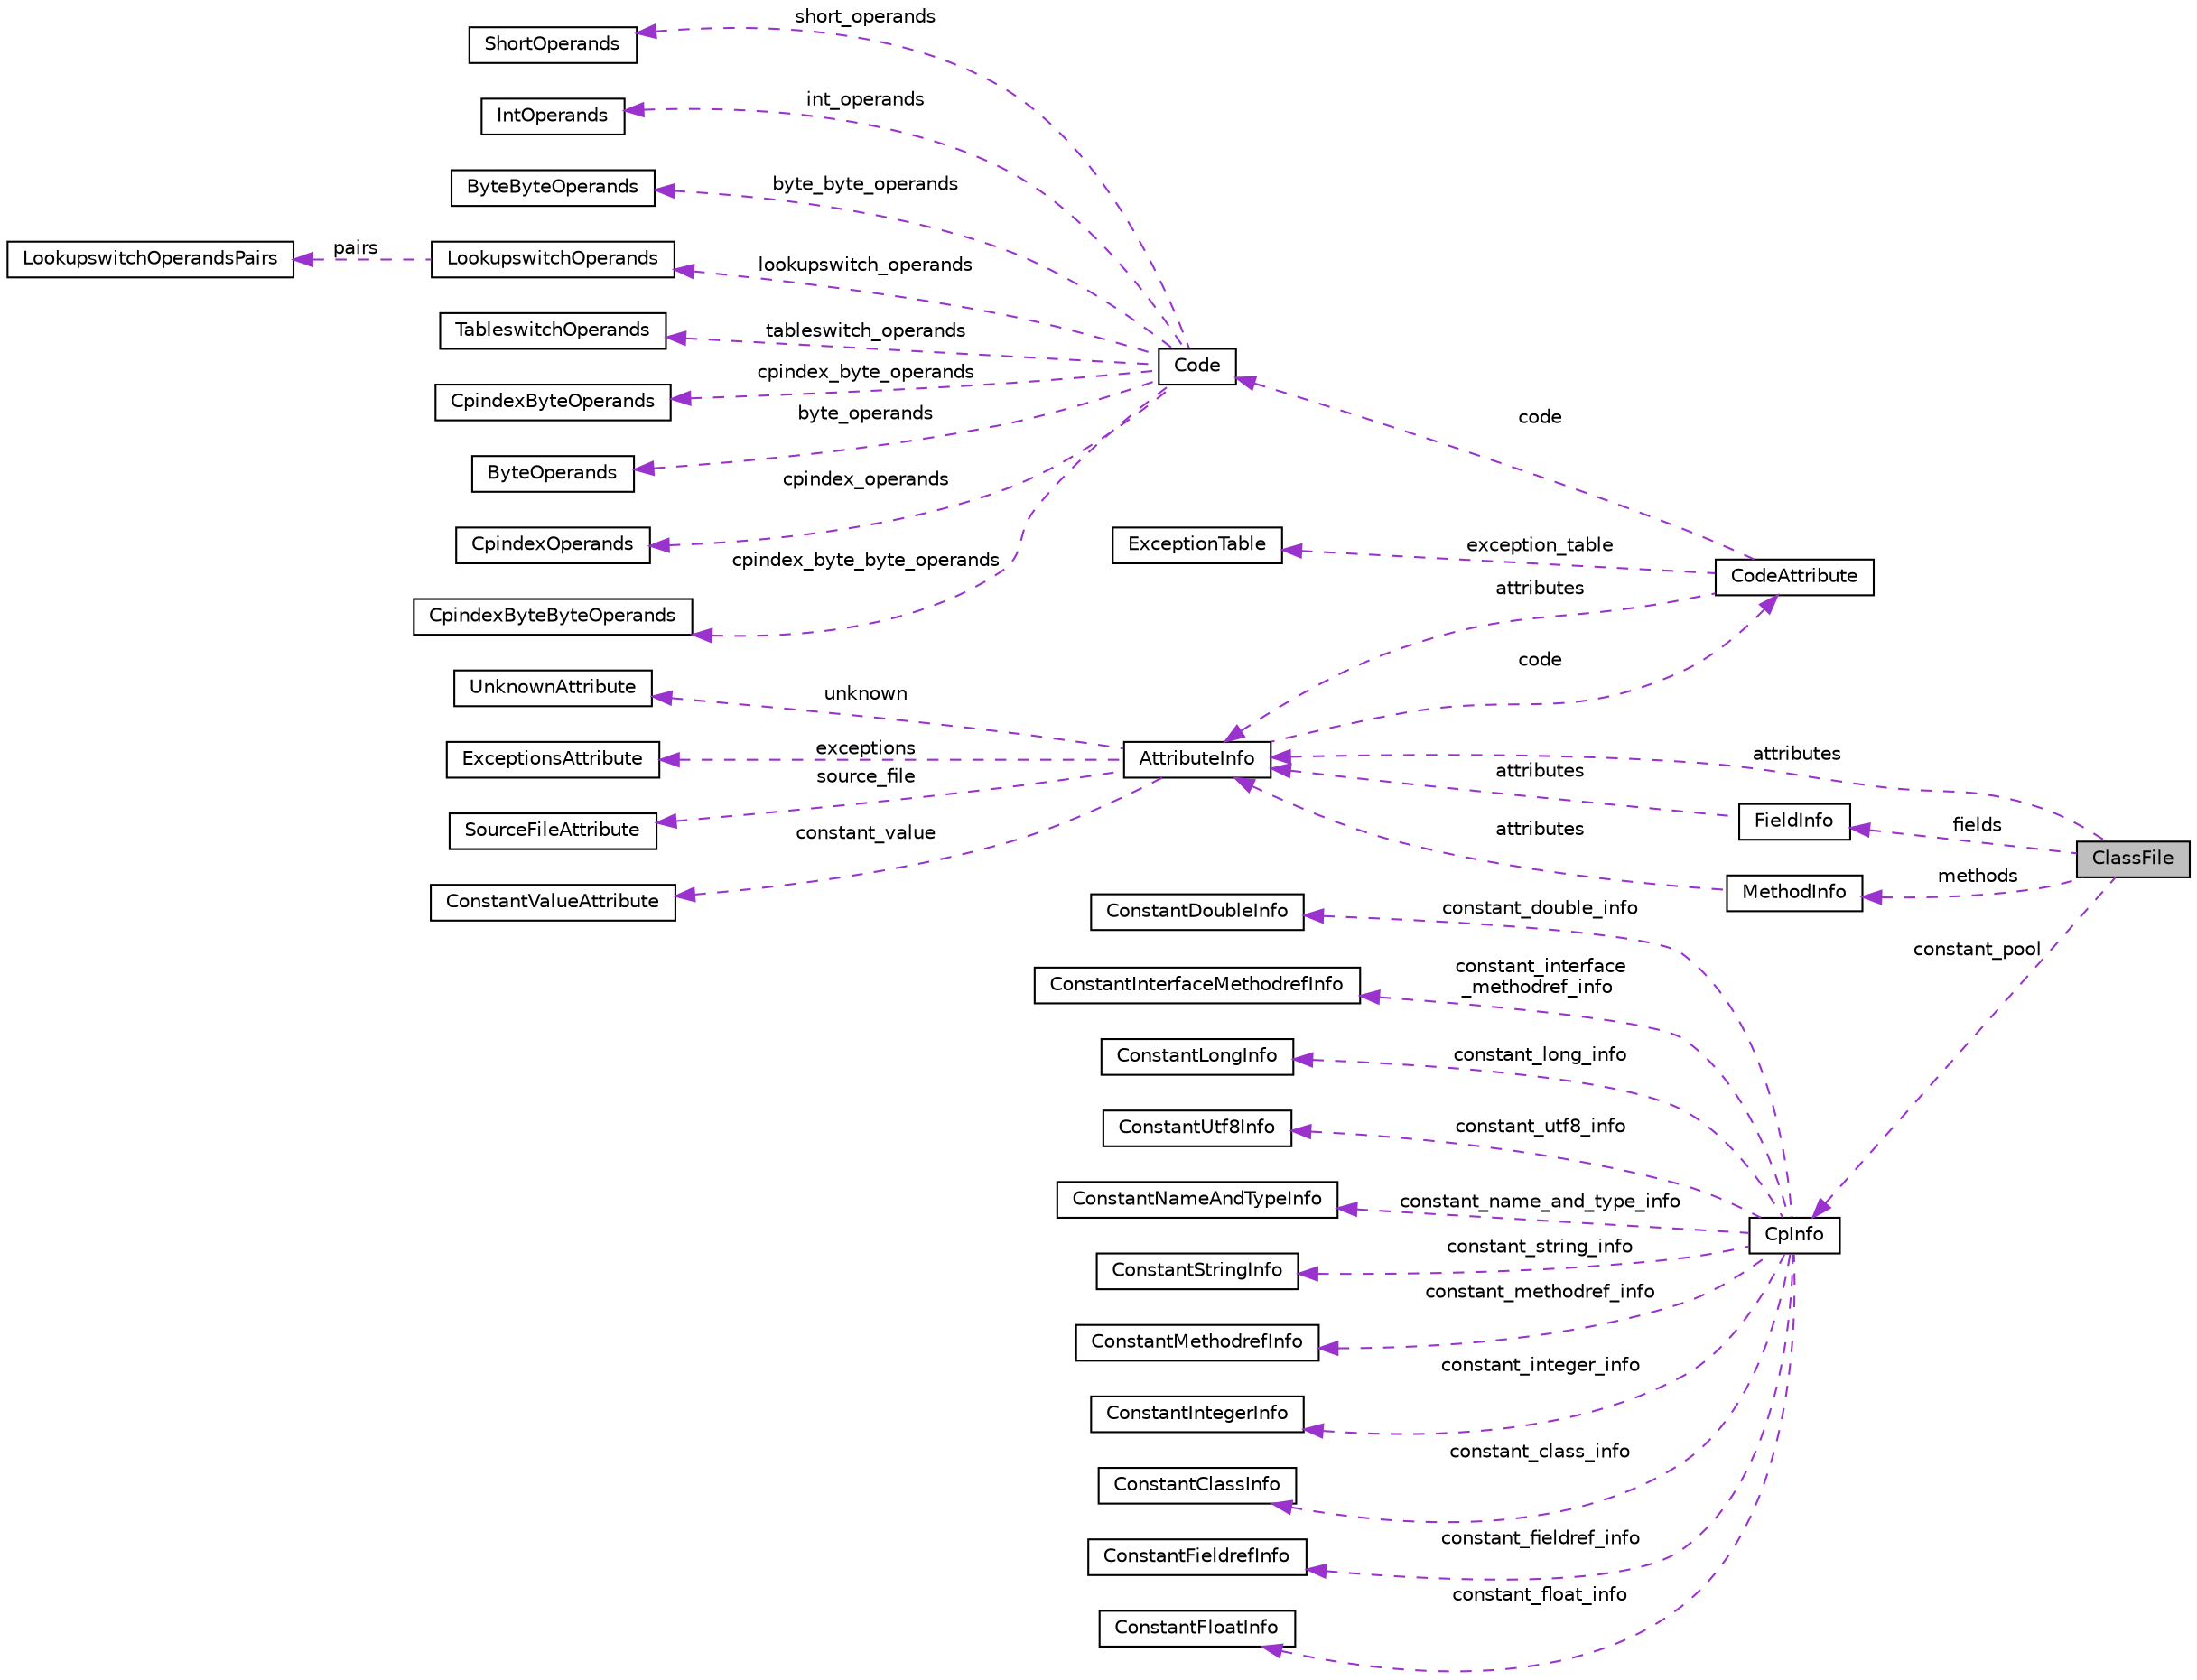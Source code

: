 digraph "ClassFile"
{
 // LATEX_PDF_SIZE
  edge [fontname="Helvetica",fontsize="10",labelfontname="Helvetica",labelfontsize="10"];
  node [fontname="Helvetica",fontsize="10",shape=record];
  rankdir="LR";
  Node1 [label="ClassFile",height=0.2,width=0.4,color="black", fillcolor="grey75", style="filled", fontcolor="black",tooltip=" "];
  Node2 -> Node1 [dir="back",color="darkorchid3",fontsize="10",style="dashed",label=" attributes" ,fontname="Helvetica"];
  Node2 [label="AttributeInfo",height=0.2,width=0.4,color="black", fillcolor="white", style="filled",URL="$structAttributeInfo.html",tooltip=" "];
  Node3 -> Node2 [dir="back",color="darkorchid3",fontsize="10",style="dashed",label=" unknown" ,fontname="Helvetica"];
  Node3 [label="UnknownAttribute",height=0.2,width=0.4,color="black", fillcolor="white", style="filled",URL="$structUnknownAttribute.html",tooltip=" "];
  Node4 -> Node2 [dir="back",color="darkorchid3",fontsize="10",style="dashed",label=" exceptions" ,fontname="Helvetica"];
  Node4 [label="ExceptionsAttribute",height=0.2,width=0.4,color="black", fillcolor="white", style="filled",URL="$structExceptionsAttribute.html",tooltip=" "];
  Node5 -> Node2 [dir="back",color="darkorchid3",fontsize="10",style="dashed",label=" source_file" ,fontname="Helvetica"];
  Node5 [label="SourceFileAttribute",height=0.2,width=0.4,color="black", fillcolor="white", style="filled",URL="$structSourceFileAttribute.html",tooltip=" "];
  Node6 -> Node2 [dir="back",color="darkorchid3",fontsize="10",style="dashed",label=" code" ,fontname="Helvetica"];
  Node6 [label="CodeAttribute",height=0.2,width=0.4,color="black", fillcolor="white", style="filled",URL="$structCodeAttribute.html",tooltip=" "];
  Node2 -> Node6 [dir="back",color="darkorchid3",fontsize="10",style="dashed",label=" attributes" ,fontname="Helvetica"];
  Node7 -> Node6 [dir="back",color="darkorchid3",fontsize="10",style="dashed",label=" code" ,fontname="Helvetica"];
  Node7 [label="Code",height=0.2,width=0.4,color="black", fillcolor="white", style="filled",URL="$structCode.html",tooltip=" "];
  Node8 -> Node7 [dir="back",color="darkorchid3",fontsize="10",style="dashed",label=" short_operands" ,fontname="Helvetica"];
  Node8 [label="ShortOperands",height=0.2,width=0.4,color="black", fillcolor="white", style="filled",URL="$structShortOperands.html",tooltip=" "];
  Node9 -> Node7 [dir="back",color="darkorchid3",fontsize="10",style="dashed",label=" int_operands" ,fontname="Helvetica"];
  Node9 [label="IntOperands",height=0.2,width=0.4,color="black", fillcolor="white", style="filled",URL="$structIntOperands.html",tooltip=" "];
  Node10 -> Node7 [dir="back",color="darkorchid3",fontsize="10",style="dashed",label=" byte_byte_operands" ,fontname="Helvetica"];
  Node10 [label="ByteByteOperands",height=0.2,width=0.4,color="black", fillcolor="white", style="filled",URL="$structByteByteOperands.html",tooltip=" "];
  Node11 -> Node7 [dir="back",color="darkorchid3",fontsize="10",style="dashed",label=" lookupswitch_operands" ,fontname="Helvetica"];
  Node11 [label="LookupswitchOperands",height=0.2,width=0.4,color="black", fillcolor="white", style="filled",URL="$structLookupswitchOperands.html",tooltip=" "];
  Node12 -> Node11 [dir="back",color="darkorchid3",fontsize="10",style="dashed",label=" pairs" ,fontname="Helvetica"];
  Node12 [label="LookupswitchOperandsPairs",height=0.2,width=0.4,color="black", fillcolor="white", style="filled",URL="$structLookupswitchOperandsPairs.html",tooltip=" "];
  Node13 -> Node7 [dir="back",color="darkorchid3",fontsize="10",style="dashed",label=" tableswitch_operands" ,fontname="Helvetica"];
  Node13 [label="TableswitchOperands",height=0.2,width=0.4,color="black", fillcolor="white", style="filled",URL="$structTableswitchOperands.html",tooltip=" "];
  Node14 -> Node7 [dir="back",color="darkorchid3",fontsize="10",style="dashed",label=" cpindex_byte_operands" ,fontname="Helvetica"];
  Node14 [label="CpindexByteOperands",height=0.2,width=0.4,color="black", fillcolor="white", style="filled",URL="$structCpindexByteOperands.html",tooltip=" "];
  Node15 -> Node7 [dir="back",color="darkorchid3",fontsize="10",style="dashed",label=" byte_operands" ,fontname="Helvetica"];
  Node15 [label="ByteOperands",height=0.2,width=0.4,color="black", fillcolor="white", style="filled",URL="$structByteOperands.html",tooltip=" "];
  Node16 -> Node7 [dir="back",color="darkorchid3",fontsize="10",style="dashed",label=" cpindex_operands" ,fontname="Helvetica"];
  Node16 [label="CpindexOperands",height=0.2,width=0.4,color="black", fillcolor="white", style="filled",URL="$structCpindexOperands.html",tooltip=" "];
  Node17 -> Node7 [dir="back",color="darkorchid3",fontsize="10",style="dashed",label=" cpindex_byte_byte_operands" ,fontname="Helvetica"];
  Node17 [label="CpindexByteByteOperands",height=0.2,width=0.4,color="black", fillcolor="white", style="filled",URL="$structCpindexByteByteOperands.html",tooltip=" "];
  Node18 -> Node6 [dir="back",color="darkorchid3",fontsize="10",style="dashed",label=" exception_table" ,fontname="Helvetica"];
  Node18 [label="ExceptionTable",height=0.2,width=0.4,color="black", fillcolor="white", style="filled",URL="$structExceptionTable.html",tooltip=" "];
  Node19 -> Node2 [dir="back",color="darkorchid3",fontsize="10",style="dashed",label=" constant_value" ,fontname="Helvetica"];
  Node19 [label="ConstantValueAttribute",height=0.2,width=0.4,color="black", fillcolor="white", style="filled",URL="$structConstantValueAttribute.html",tooltip="É atributo."];
  Node20 -> Node1 [dir="back",color="darkorchid3",fontsize="10",style="dashed",label=" constant_pool" ,fontname="Helvetica"];
  Node20 [label="CpInfo",height=0.2,width=0.4,color="black", fillcolor="white", style="filled",URL="$structCpInfo.html",tooltip=" "];
  Node21 -> Node20 [dir="back",color="darkorchid3",fontsize="10",style="dashed",label=" constant_double_info" ,fontname="Helvetica"];
  Node21 [label="ConstantDoubleInfo",height=0.2,width=0.4,color="black", fillcolor="white", style="filled",URL="$structConstantDoubleInfo.html",tooltip=" "];
  Node22 -> Node20 [dir="back",color="darkorchid3",fontsize="10",style="dashed",label=" constant_interface\l_methodref_info" ,fontname="Helvetica"];
  Node22 [label="ConstantInterfaceMethodrefInfo",height=0.2,width=0.4,color="black", fillcolor="white", style="filled",URL="$structConstantInterfaceMethodrefInfo.html",tooltip=" "];
  Node23 -> Node20 [dir="back",color="darkorchid3",fontsize="10",style="dashed",label=" constant_long_info" ,fontname="Helvetica"];
  Node23 [label="ConstantLongInfo",height=0.2,width=0.4,color="black", fillcolor="white", style="filled",URL="$structConstantLongInfo.html",tooltip=" "];
  Node24 -> Node20 [dir="back",color="darkorchid3",fontsize="10",style="dashed",label=" constant_utf8_info" ,fontname="Helvetica"];
  Node24 [label="ConstantUtf8Info",height=0.2,width=0.4,color="black", fillcolor="white", style="filled",URL="$structConstantUtf8Info.html",tooltip=" "];
  Node25 -> Node20 [dir="back",color="darkorchid3",fontsize="10",style="dashed",label=" constant_name_and_type_info" ,fontname="Helvetica"];
  Node25 [label="ConstantNameAndTypeInfo",height=0.2,width=0.4,color="black", fillcolor="white", style="filled",URL="$structConstantNameAndTypeInfo.html",tooltip=" "];
  Node26 -> Node20 [dir="back",color="darkorchid3",fontsize="10",style="dashed",label=" constant_string_info" ,fontname="Helvetica"];
  Node26 [label="ConstantStringInfo",height=0.2,width=0.4,color="black", fillcolor="white", style="filled",URL="$structConstantStringInfo.html",tooltip=" "];
  Node27 -> Node20 [dir="back",color="darkorchid3",fontsize="10",style="dashed",label=" constant_methodref_info" ,fontname="Helvetica"];
  Node27 [label="ConstantMethodrefInfo",height=0.2,width=0.4,color="black", fillcolor="white", style="filled",URL="$structConstantMethodrefInfo.html",tooltip=" "];
  Node28 -> Node20 [dir="back",color="darkorchid3",fontsize="10",style="dashed",label=" constant_integer_info" ,fontname="Helvetica"];
  Node28 [label="ConstantIntegerInfo",height=0.2,width=0.4,color="black", fillcolor="white", style="filled",URL="$structConstantIntegerInfo.html",tooltip=" "];
  Node29 -> Node20 [dir="back",color="darkorchid3",fontsize="10",style="dashed",label=" constant_class_info" ,fontname="Helvetica"];
  Node29 [label="ConstantClassInfo",height=0.2,width=0.4,color="black", fillcolor="white", style="filled",URL="$structConstantClassInfo.html",tooltip=" "];
  Node30 -> Node20 [dir="back",color="darkorchid3",fontsize="10",style="dashed",label=" constant_fieldref_info" ,fontname="Helvetica"];
  Node30 [label="ConstantFieldrefInfo",height=0.2,width=0.4,color="black", fillcolor="white", style="filled",URL="$structConstantFieldrefInfo.html",tooltip=" "];
  Node31 -> Node20 [dir="back",color="darkorchid3",fontsize="10",style="dashed",label=" constant_float_info" ,fontname="Helvetica"];
  Node31 [label="ConstantFloatInfo",height=0.2,width=0.4,color="black", fillcolor="white", style="filled",URL="$structConstantFloatInfo.html",tooltip=" "];
  Node32 -> Node1 [dir="back",color="darkorchid3",fontsize="10",style="dashed",label=" fields" ,fontname="Helvetica"];
  Node32 [label="FieldInfo",height=0.2,width=0.4,color="black", fillcolor="white", style="filled",URL="$structFieldInfo.html",tooltip=" "];
  Node2 -> Node32 [dir="back",color="darkorchid3",fontsize="10",style="dashed",label=" attributes" ,fontname="Helvetica"];
  Node33 -> Node1 [dir="back",color="darkorchid3",fontsize="10",style="dashed",label=" methods" ,fontname="Helvetica"];
  Node33 [label="MethodInfo",height=0.2,width=0.4,color="black", fillcolor="white", style="filled",URL="$structMethodInfo.html",tooltip=" "];
  Node2 -> Node33 [dir="back",color="darkorchid3",fontsize="10",style="dashed",label=" attributes" ,fontname="Helvetica"];
}

